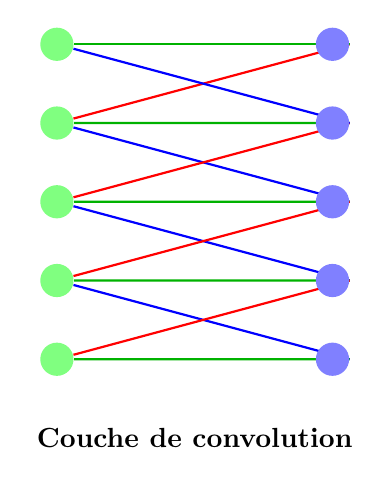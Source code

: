 % Figure after Kjell Magne Fauske
% http://www.texample.net/tikz/examples/neural-network/
\begin{tikzpicture}[draw=black!50, node distance=3.5cm]
   \def\layersep{3.5cm}
    \tikzstyle{every pin edge}=[<-,shorten <=1pt,thick]
    \tikzstyle{neuron}=[circle,fill=black!25,minimum size=12pt,inner sep=2pt]
    \tikzstyle{entree}=[];
    \tikzstyle{input neuron}=[neuron, fill=green!50];
    \tikzstyle{output neuron}=[neuron, fill=red!50];
    \tikzstyle{hidden neuron}=[neuron, fill=blue!50];
    \tikzstyle{annot} = [text width=4em, text centered]

    % Premiere couche
    \foreach \name / \y in {1,...,5}{
    % This is the same as writing \foreach \name / \y in {1/1,2/2,3/3,4/4}
        \node[input neuron] (I-\name) at (0,-\y) {};
   }

    %Seconde couche
    \foreach \name / \y in {1,...,5}{
        \path[yshift=0cm]  node[hidden neuron] (H-\name) at (\layersep,-\y cm) {};
  }

\begin{scope}[on background layer]
    % Connect every node in the input layer with every node in the
    % hidden layer.
    \foreach \source in {2,...,4}{
          \def\delta{-1};
           \pgfmathsetmacro{\dest}{\source+\delta};
            \path[thick,red] (I-\source) edge (H-\dest);
          \def\delta{0};
           \pgfmathsetmacro{\dest}{\source+\delta};
            \path[thick,green!70!black] (I-\source) edge (H-\dest);
          \def\delta{1};
           \pgfmathsetmacro{\dest}{\source+\delta};
            \path[thick,blue] (I-\source) edge (H-\dest);
    }
  % Extremites
        \def\source{1};
          \def\delta{0};
           \pgfmathsetmacro{\dest}{\source+\delta};
            \path[thick,green!70!black] (I-\source) edge (H-\dest);
          \def\delta{1};
           \pgfmathsetmacro{\dest}{\source+\delta};
           \path[thick,blue] (I-\source) edge (H-\dest);

        \def\source{5};
          \def\delta{-1};
           \pgfmathsetmacro{\dest}{\source+\delta};
           \path[thick,red] (I-\source) edge (H-\dest);
          \def\delta{0};
           \pgfmathsetmacro{\dest}{\source+\delta};
            \path[thick,green!70!black] (I-\source) edge (H-\dest);
\end{scope}
            
 \node at (1.75,-6){\bf Couche de convolution};
\end{tikzpicture}  